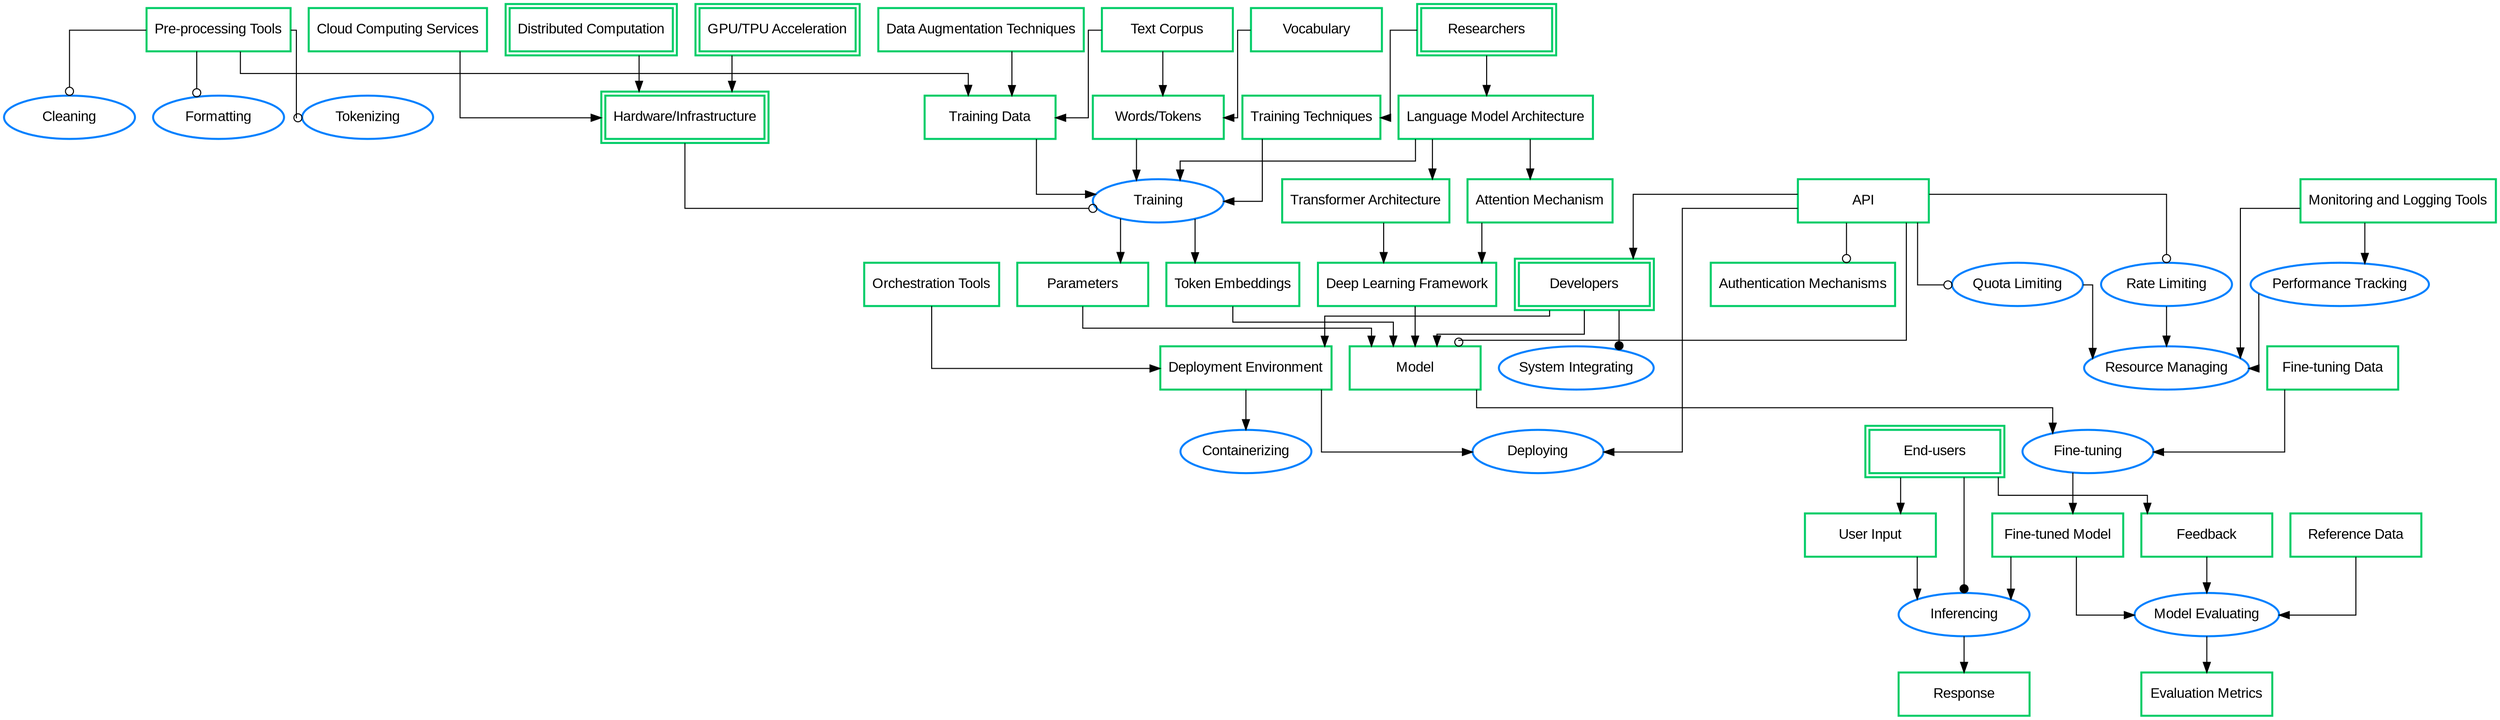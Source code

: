 digraph {
	graph [fontname=Arial ratio=compress splines=ortho]
	node [fontname=Arial]
	edge [fontname=Arial]
	A1 [label=Developers color="#00cc66" fillcolor=white height=0.6 penwidth=2.0 peripheries=2 shape=box style=filled width=1.8]
	A2 [label=API color="#00cc66" fillcolor=white height=0.6 penwidth=2.0 peripheries=1 shape=box style=filled width=1.8]
	A3 [label="Language Model Architecture" color="#00cc66" fillcolor=white height=0.6 penwidth=2.0 peripheries=1 shape=box style=filled width=1.8]
	A4 [label="Attention Mechanism" color="#00cc66" fillcolor=white height=0.6 penwidth=2.0 peripheries=1 shape=box style=filled width=1.8]
	A5 [label="Authentication Mechanisms" color="#00cc66" fillcolor=white height=0.6 penwidth=2.0 peripheries=1 shape=box style=filled width=1.8]
	A6 [label="Pre-processing Tools" color="#00cc66" fillcolor=white height=0.6 penwidth=2.0 peripheries=1 shape=box style=filled width=1.8]
	A7 [label=Cleaning color="#0080ff" fillcolor=white height=0.6 penwidth=2.0 peripheries=1 shape=ellipse style=filled width=1.8]
	A8 [label="Deployment Environment" color="#00cc66" fillcolor=white height=0.6 penwidth=2.0 peripheries=1 shape=box style=filled width=1.8]
	A9 [label=Containerizing color="#0080ff" fillcolor=white height=0.6 penwidth=2.0 peripheries=1 shape=ellipse style=filled width=1.8]
	A10 [label="Training Data" color="#00cc66" fillcolor=white height=0.6 penwidth=2.0 peripheries=1 shape=box style=filled width=1.8]
	A11 [label="Data Augmentation Techniques" color="#00cc66" fillcolor=white height=0.6 penwidth=2.0 peripheries=1 shape=box style=filled width=1.8]
	A12 [label=Model color="#00cc66" fillcolor=white height=0.6 penwidth=2.0 peripheries=1 shape=box style=filled width=1.8]
	A13 [label="Deep Learning Framework" color="#00cc66" fillcolor=white height=0.6 penwidth=2.0 peripheries=1 shape=box style=filled width=1.8]
	A14 [label="System Integrating" color="#0080ff" fillcolor=white height=0.6 penwidth=2.0 peripheries=1 shape=ellipse style=filled width=1.8]
	A15 [label=Feedback color="#00cc66" fillcolor=white height=0.6 penwidth=2.0 peripheries=1 shape=box style=filled width=1.8]
	A16 [label="End-users" color="#00cc66" fillcolor=white height=0.6 penwidth=2.0 peripheries=2 shape=box style=filled width=1.8]
	A17 [label="User Input" color="#00cc66" fillcolor=white height=0.6 penwidth=2.0 peripheries=1 shape=box style=filled width=1.8]
	A18 [label="Model Evaluating" color="#0080ff" fillcolor=white height=0.6 penwidth=2.0 peripheries=1 shape=ellipse style=filled width=1.8]
	A19 [label=Inferencing color="#0080ff" fillcolor=white height=0.6 penwidth=2.0 peripheries=1 shape=ellipse style=filled width=1.8]
	A20 [label="Fine-tuned Model" color="#00cc66" fillcolor=white height=0.6 penwidth=2.0 peripheries=1 shape=box style=filled width=1.8]
	A21 [label="Fine-tuning" color="#0080ff" fillcolor=white height=0.6 penwidth=2.0 peripheries=1 shape=ellipse style=filled width=1.8]
	A22 [label="Fine-tuning Data" color="#00cc66" fillcolor=white height=0.6 penwidth=2.0 peripheries=1 shape=box style=filled width=1.8]
	A23 [label=Formatting color="#0080ff" fillcolor=white height=0.6 penwidth=2.0 peripheries=1 shape=ellipse style=filled width=1.8]
	A24 [label="GPU/TPU Acceleration" color="#00cc66" fillcolor=white height=0.6 penwidth=2.0 peripheries=2 shape=box style=filled width=1.8]
	A25 [label="Hardware/Infrastructure" color="#00cc66" fillcolor=white height=0.6 penwidth=2.0 peripheries=2 shape=box style=filled width=1.8]
	A26 [label="Cloud Computing Services" color="#00cc66" fillcolor=white height=0.6 penwidth=2.0 peripheries=1 shape=box style=filled width=1.8]
	A27 [label="Distributed Computation" color="#00cc66" fillcolor=white height=0.6 penwidth=2.0 peripheries=2 shape=box style=filled width=1.8]
	A28 [label=Training color="#0080ff" fillcolor=white height=0.6 penwidth=2.0 peripheries=1 shape=ellipse style=filled width=1.8]
	A29 [label=Response color="#00cc66" fillcolor=white height=0.6 penwidth=2.0 peripheries=1 shape=box style=filled width=1.8]
	A30 [label="Evaluation Metrics" color="#00cc66" fillcolor=white height=0.6 penwidth=2.0 peripheries=1 shape=box style=filled width=1.8]
	A31 [label="Performance Tracking" color="#0080ff" fillcolor=white height=0.6 penwidth=2.0 peripheries=1 shape=ellipse style=filled width=1.8]
	A32 [label="Monitoring and Logging Tools" color="#00cc66" fillcolor=white height=0.6 penwidth=2.0 peripheries=1 shape=box style=filled width=1.8]
	A33 [label="Orchestration Tools" color="#00cc66" fillcolor=white height=0.6 penwidth=2.0 peripheries=1 shape=box style=filled width=1.8]
	A34 [label=Parameters color="#00cc66" fillcolor=white height=0.6 penwidth=2.0 peripheries=1 shape=box style=filled width=1.8]
	A35 [label="Quota Limiting" color="#0080ff" fillcolor=white height=0.6 penwidth=2.0 peripheries=1 shape=ellipse style=filled width=1.8]
	A36 [label="Rate Limiting" color="#0080ff" fillcolor=white height=0.6 penwidth=2.0 peripheries=1 shape=ellipse style=filled width=1.8]
	A37 [label="Reference Data" color="#00cc66" fillcolor=white height=0.6 penwidth=2.0 peripheries=1 shape=box style=filled width=1.8]
	A38 [label=Researchers color="#00cc66" fillcolor=white height=0.6 penwidth=2.0 peripheries=2 shape=box style=filled width=1.8]
	A39 [label="Training Techniques" color="#00cc66" fillcolor=white height=0.6 penwidth=2.0 peripheries=1 shape=box style=filled width=1.8]
	A40 [label=Deploying color="#0080ff" fillcolor=white height=0.6 penwidth=2.0 peripheries=1 shape=ellipse style=filled width=1.8]
	A41 [label="Text Corpus" color="#00cc66" fillcolor=white height=0.6 penwidth=2.0 peripheries=1 shape=box style=filled width=1.8]
	A42 [label="Token Embeddings" color="#00cc66" fillcolor=white height=0.6 penwidth=2.0 peripheries=1 shape=box style=filled width=1.8]
	A43 [label=Tokenizing color="#0080ff" fillcolor=white height=0.6 penwidth=2.0 peripheries=1 shape=ellipse style=filled width=1.8]
	A44 [label="Transformer Architecture" color="#00cc66" fillcolor=white height=0.6 penwidth=2.0 peripheries=1 shape=box style=filled width=1.8]
	A45 [label="Words/Tokens" color="#00cc66" fillcolor=white height=0.6 penwidth=2.0 peripheries=1 shape=box style=filled width=1.8]
	A46 [label=Vocabulary color="#00cc66" fillcolor=white height=0.6 penwidth=2.0 peripheries=1 shape=box style=filled width=1.8]
	A47 [label="Resource Managing" color="#0080ff" fillcolor=white height=0.6 penwidth=2.0 peripheries=1 shape=ellipse style=filled width=1.8]
	A2 -> A1 [arrowhead=normal]
	A3 -> A4 [arrowhead=normal]
	A2 -> A5 [arrowhead=odot]
	A6 -> A7 [arrowhead=odot]
	A8 -> A9 [arrowhead=normal]
	A11 -> A10 [arrowhead=normal]
	A13 -> A12 [arrowhead=normal]
	A1 -> A8 [arrowhead=normal]
	A1 -> A12 [arrowhead=normal]
	A1 -> A14 [arrowhead=dot]
	A16 -> A15 [arrowhead=normal]
	A16 -> A17 [arrowhead=normal]
	A15 -> A18 [arrowhead=normal]
	A20 -> A19 [arrowhead=normal]
	A20 -> A18 [arrowhead=normal]
	A21 -> A20 [arrowhead=normal]
	A22 -> A21 [arrowhead=normal]
	A6 -> A23 [arrowhead=odot]
	A24 -> A25 [arrowhead=normal]
	A26 -> A25 [arrowhead=normal]
	A27 -> A25 [arrowhead=normal]
	A25 -> A28 [arrowhead=odot]
	A16 -> A19 [arrowhead=dot]
	A19 -> A29 [arrowhead=normal]
	A2 -> A12 [arrowhead=odot]
	A3 -> A28 [arrowhead=normal]
	A12 -> A21 [arrowhead=normal]
	A18 -> A30 [arrowhead=normal]
	A32 -> A31 [arrowhead=normal]
	A33 -> A8 [arrowhead=normal]
	A34 -> A12 [arrowhead=normal]
	A28 -> A34 [arrowhead=normal]
	A6 -> A10 [arrowhead=normal]
	A2 -> A35 [arrowhead=odot]
	A2 -> A36 [arrowhead=odot]
	A37 -> A18 [arrowhead=normal]
	A38 -> A3 [arrowhead=normal]
	A38 -> A39 [arrowhead=normal]
	A39 -> A28 [arrowhead=normal]
	A2 -> A40 [arrowhead=normal]
	A41 -> A10 [arrowhead=normal]
	A42 -> A12 [arrowhead=normal]
	A28 -> A42 [arrowhead=normal]
	A6 -> A43 [arrowhead=odot]
	A10 -> A28 [arrowhead=normal]
	A3 -> A44 [arrowhead=normal]
	A17 -> A19 [arrowhead=normal]
	A41 -> A45 [arrowhead=normal]
	A45 -> A28 [arrowhead=normal]
	A46 -> A45 [arrowhead=normal]
	A4 -> A13 [arrowhead=normal]
	A44 -> A13 [arrowhead=normal]
	A8 -> A40 [arrowhead=normal]
	A35 -> A47 [arrowhead=normal]
	A36 -> A47 [arrowhead=normal]
	A32 -> A47 [arrowhead=normal]
	A31 -> A47 [arrowhead=normal]
}
